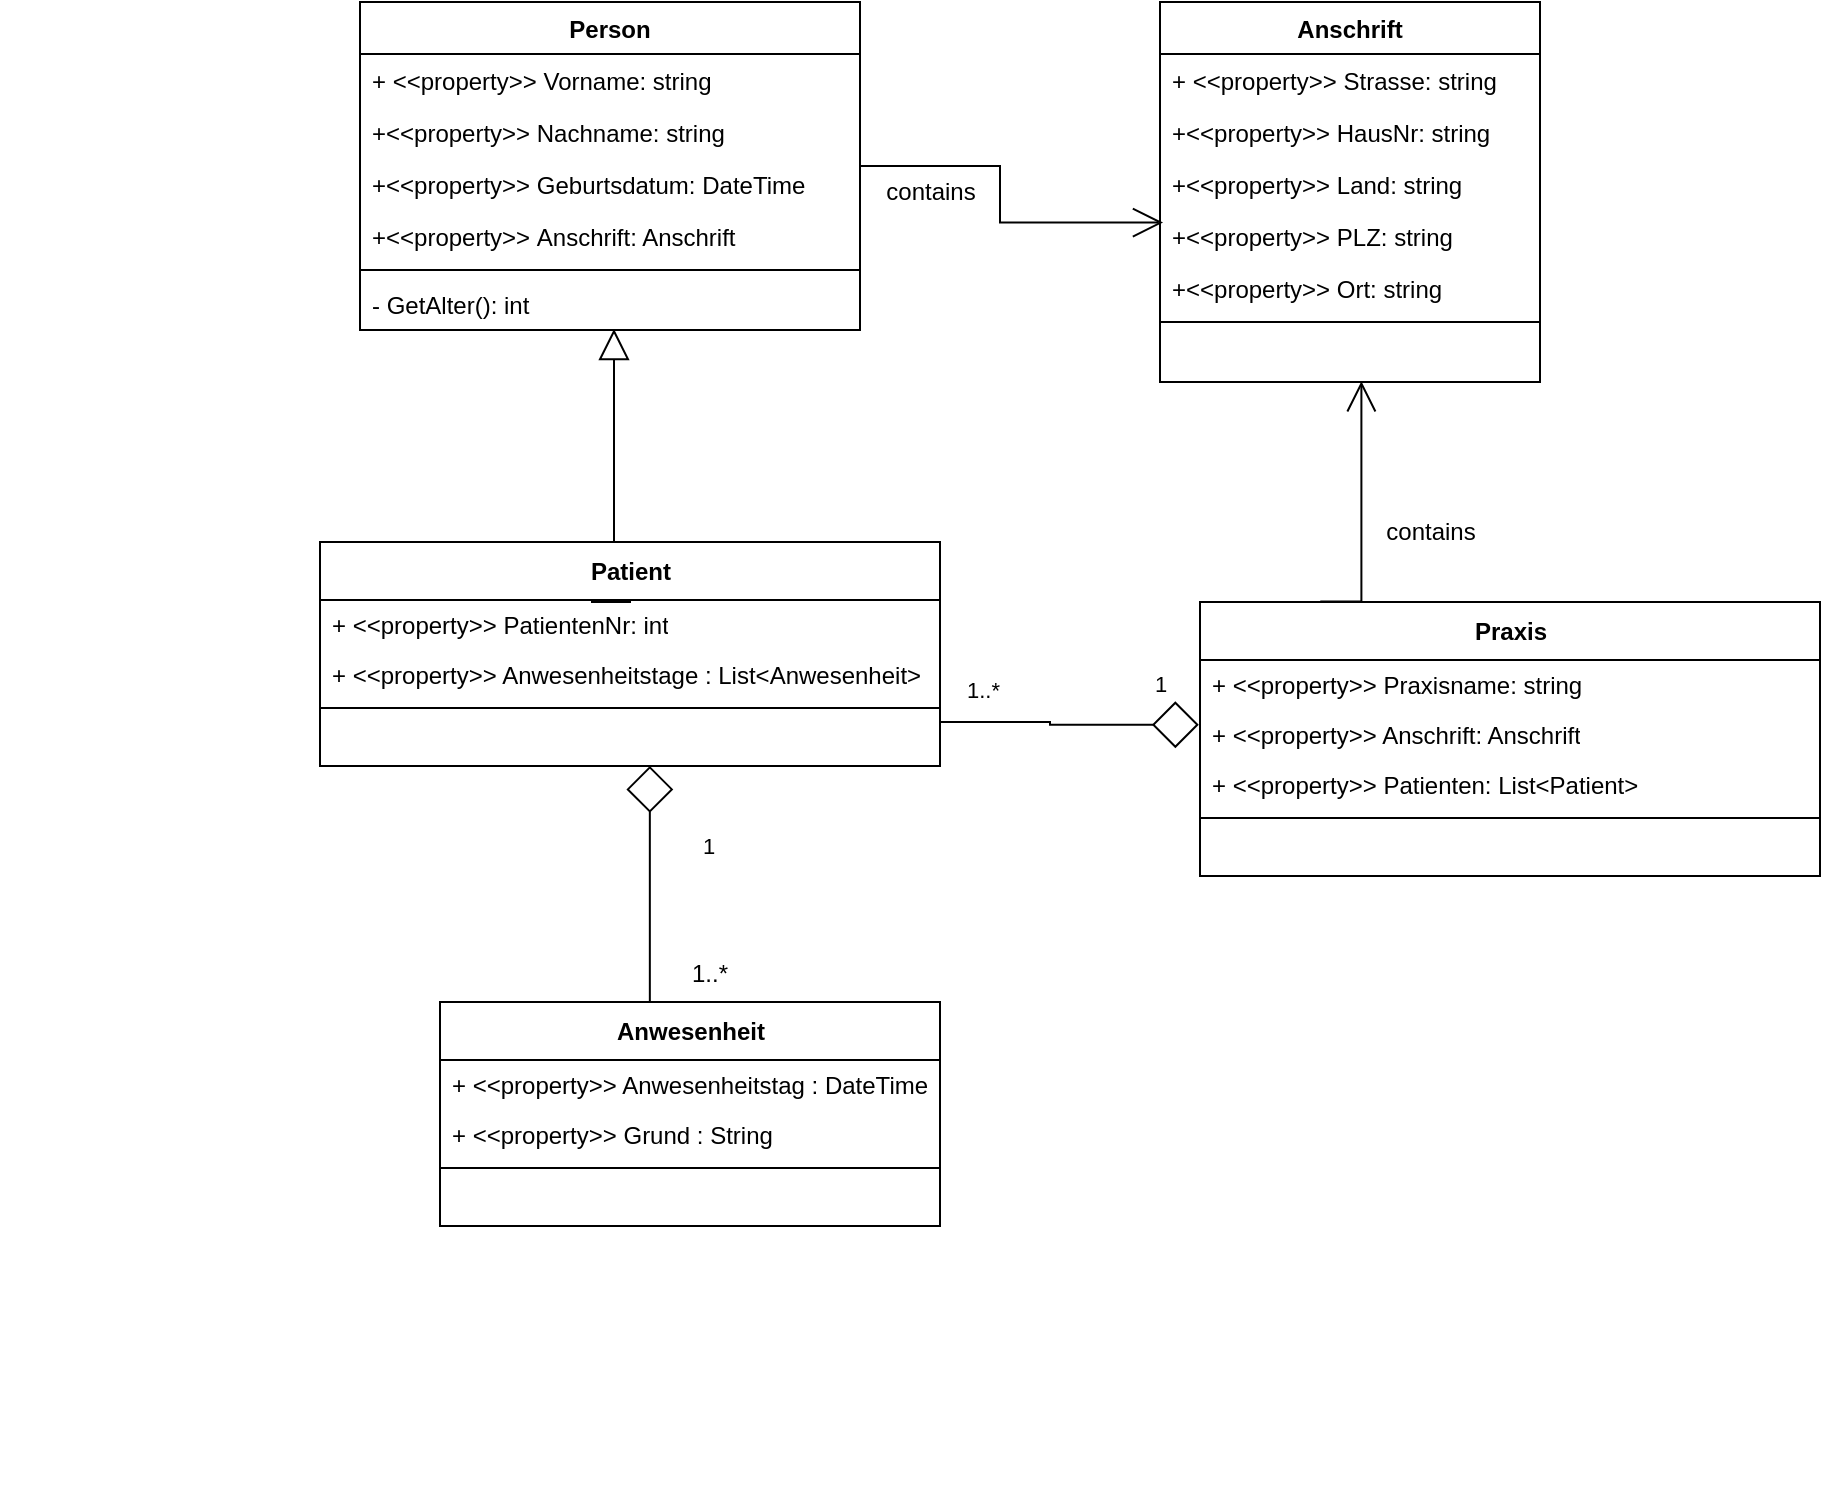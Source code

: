 <mxfile version="21.2.8" type="device">
  <diagram id="C5RBs43oDa-KdzZeNtuy" name="Page-1">
    <mxGraphModel dx="1628" dy="479" grid="1" gridSize="10" guides="1" tooltips="1" connect="1" arrows="1" fold="1" page="1" pageScale="1" pageWidth="827" pageHeight="1169" math="0" shadow="0">
      <root>
        <mxCell id="WIyWlLk6GJQsqaUBKTNV-0" />
        <mxCell id="WIyWlLk6GJQsqaUBKTNV-1" parent="WIyWlLk6GJQsqaUBKTNV-0" />
        <mxCell id="nxO3kpUXnlB7sclZg1Dg-0" style="edgeStyle=orthogonalEdgeStyle;rounded=0;orthogonalLoop=1;jettySize=auto;html=1;entryX=0.008;entryY=0.242;entryDx=0;entryDy=0;entryPerimeter=0;endArrow=open;endFill=0;jumpSize=13;endSize=13;strokeWidth=1;" parent="WIyWlLk6GJQsqaUBKTNV-1" source="9Yggnirqys_y2ko8_a2q-0" target="9Yggnirqys_y2ko8_a2q-25" edge="1">
          <mxGeometry relative="1" as="geometry" />
        </mxCell>
        <mxCell id="9Yggnirqys_y2ko8_a2q-0" value="Person" style="swimlane;fontStyle=1;align=center;verticalAlign=top;childLayout=stackLayout;horizontal=1;startSize=26;horizontalStack=0;resizeParent=1;resizeParentMax=0;resizeLast=0;collapsible=1;marginBottom=0;" parent="WIyWlLk6GJQsqaUBKTNV-1" vertex="1">
          <mxGeometry y="30" width="250" height="164" as="geometry" />
        </mxCell>
        <mxCell id="9Yggnirqys_y2ko8_a2q-1" value="+ &lt;&lt;property&gt;&gt; Vorname: string&#xa;" style="text;strokeColor=none;fillColor=none;align=left;verticalAlign=top;spacingLeft=4;spacingRight=4;overflow=hidden;rotatable=0;points=[[0,0.5],[1,0.5]];portConstraint=eastwest;" parent="9Yggnirqys_y2ko8_a2q-0" vertex="1">
          <mxGeometry y="26" width="250" height="26" as="geometry" />
        </mxCell>
        <mxCell id="9Yggnirqys_y2ko8_a2q-6" value="+&lt;&lt;property&gt;&gt; Nachname: string&#xa;" style="text;strokeColor=none;fillColor=none;align=left;verticalAlign=top;spacingLeft=4;spacingRight=4;overflow=hidden;rotatable=0;points=[[0,0.5],[1,0.5]];portConstraint=eastwest;" parent="9Yggnirqys_y2ko8_a2q-0" vertex="1">
          <mxGeometry y="52" width="250" height="26" as="geometry" />
        </mxCell>
        <mxCell id="9Yggnirqys_y2ko8_a2q-7" value="+&lt;&lt;property&gt;&gt; Geburtsdatum: DateTime&#xa;" style="text;strokeColor=none;fillColor=none;align=left;verticalAlign=top;spacingLeft=4;spacingRight=4;overflow=hidden;rotatable=0;points=[[0,0.5],[1,0.5]];portConstraint=eastwest;" parent="9Yggnirqys_y2ko8_a2q-0" vertex="1">
          <mxGeometry y="78" width="250" height="26" as="geometry" />
        </mxCell>
        <mxCell id="9Yggnirqys_y2ko8_a2q-9" value="+&lt;&lt;property&gt;&gt; Anschrift: Anschrift" style="text;strokeColor=none;fillColor=none;align=left;verticalAlign=top;spacingLeft=4;spacingRight=4;overflow=hidden;rotatable=0;points=[[0,0.5],[1,0.5]];portConstraint=eastwest;" parent="9Yggnirqys_y2ko8_a2q-0" vertex="1">
          <mxGeometry y="104" width="250" height="26" as="geometry" />
        </mxCell>
        <mxCell id="9Yggnirqys_y2ko8_a2q-2" value="" style="line;strokeWidth=1;fillColor=none;align=left;verticalAlign=middle;spacingTop=-1;spacingLeft=3;spacingRight=3;rotatable=0;labelPosition=right;points=[];portConstraint=eastwest;strokeColor=inherit;" parent="9Yggnirqys_y2ko8_a2q-0" vertex="1">
          <mxGeometry y="130" width="250" height="8" as="geometry" />
        </mxCell>
        <mxCell id="9Yggnirqys_y2ko8_a2q-10" value="- GetAlter(): int" style="text;strokeColor=none;fillColor=none;align=left;verticalAlign=top;spacingLeft=4;spacingRight=4;overflow=hidden;rotatable=0;points=[[0,0.5],[1,0.5]];portConstraint=eastwest;" parent="9Yggnirqys_y2ko8_a2q-0" vertex="1">
          <mxGeometry y="138" width="250" height="26" as="geometry" />
        </mxCell>
        <mxCell id="9Yggnirqys_y2ko8_a2q-17" value="Anschrift" style="swimlane;fontStyle=1;align=center;verticalAlign=top;childLayout=stackLayout;horizontal=1;startSize=26;horizontalStack=0;resizeParent=1;resizeParentMax=0;resizeLast=0;collapsible=1;marginBottom=0;" parent="WIyWlLk6GJQsqaUBKTNV-1" vertex="1">
          <mxGeometry x="400" y="30" width="190" height="190" as="geometry" />
        </mxCell>
        <mxCell id="9Yggnirqys_y2ko8_a2q-18" value="+ &lt;&lt;property&gt;&gt; Strasse: string" style="text;strokeColor=none;fillColor=none;align=left;verticalAlign=top;spacingLeft=4;spacingRight=4;overflow=hidden;rotatable=0;points=[[0,0.5],[1,0.5]];portConstraint=eastwest;" parent="9Yggnirqys_y2ko8_a2q-17" vertex="1">
          <mxGeometry y="26" width="190" height="26" as="geometry" />
        </mxCell>
        <mxCell id="9Yggnirqys_y2ko8_a2q-21" value="+&lt;&lt;property&gt;&gt; HausNr: string" style="text;strokeColor=none;fillColor=none;align=left;verticalAlign=top;spacingLeft=4;spacingRight=4;overflow=hidden;rotatable=0;points=[[0,0.5],[1,0.5]];portConstraint=eastwest;" parent="9Yggnirqys_y2ko8_a2q-17" vertex="1">
          <mxGeometry y="52" width="190" height="26" as="geometry" />
        </mxCell>
        <mxCell id="9Yggnirqys_y2ko8_a2q-24" value="+&lt;&lt;property&gt;&gt; Land: string" style="text;strokeColor=none;fillColor=none;align=left;verticalAlign=top;spacingLeft=4;spacingRight=4;overflow=hidden;rotatable=0;points=[[0,0.5],[1,0.5]];portConstraint=eastwest;" parent="9Yggnirqys_y2ko8_a2q-17" vertex="1">
          <mxGeometry y="78" width="190" height="26" as="geometry" />
        </mxCell>
        <mxCell id="9Yggnirqys_y2ko8_a2q-25" value="+&lt;&lt;property&gt;&gt; PLZ: string" style="text;strokeColor=none;fillColor=none;align=left;verticalAlign=top;spacingLeft=4;spacingRight=4;overflow=hidden;rotatable=0;points=[[0,0.5],[1,0.5]];portConstraint=eastwest;" parent="9Yggnirqys_y2ko8_a2q-17" vertex="1">
          <mxGeometry y="104" width="190" height="26" as="geometry" />
        </mxCell>
        <mxCell id="9Yggnirqys_y2ko8_a2q-26" value="+&lt;&lt;property&gt;&gt; Ort: string" style="text;strokeColor=none;fillColor=none;align=left;verticalAlign=top;spacingLeft=4;spacingRight=4;overflow=hidden;rotatable=0;points=[[0,0.5],[1,0.5]];portConstraint=eastwest;" parent="9Yggnirqys_y2ko8_a2q-17" vertex="1">
          <mxGeometry y="130" width="190" height="26" as="geometry" />
        </mxCell>
        <mxCell id="9Yggnirqys_y2ko8_a2q-19" value="" style="line;strokeWidth=1;fillColor=none;align=left;verticalAlign=middle;spacingTop=-1;spacingLeft=3;spacingRight=3;rotatable=0;labelPosition=right;points=[];portConstraint=eastwest;strokeColor=inherit;" parent="9Yggnirqys_y2ko8_a2q-17" vertex="1">
          <mxGeometry y="156" width="190" height="8" as="geometry" />
        </mxCell>
        <mxCell id="9Yggnirqys_y2ko8_a2q-20" value="  " style="text;strokeColor=none;fillColor=none;align=left;verticalAlign=top;spacingLeft=4;spacingRight=4;overflow=hidden;rotatable=0;points=[[0,0.5],[1,0.5]];portConstraint=eastwest;" parent="9Yggnirqys_y2ko8_a2q-17" vertex="1">
          <mxGeometry y="164" width="190" height="26" as="geometry" />
        </mxCell>
        <mxCell id="nxO3kpUXnlB7sclZg1Dg-1" value="contains" style="text;html=1;align=center;verticalAlign=middle;resizable=0;points=[];autosize=1;strokeColor=none;fillColor=none;" parent="WIyWlLk6GJQsqaUBKTNV-1" vertex="1">
          <mxGeometry x="250" y="110" width="70" height="30" as="geometry" />
        </mxCell>
        <mxCell id="P0sR69mKyPlwHJ-o_Sqb-3" value="1" style="edgeLabel;html=1;align=center;verticalAlign=middle;resizable=0;points=[];" parent="WIyWlLk6GJQsqaUBKTNV-1" vertex="1" connectable="0">
          <mxGeometry x="-179.995" y="779.997" as="geometry">
            <mxPoint x="354" y="-328" as="offset" />
          </mxGeometry>
        </mxCell>
        <mxCell id="oBlQNSS4-ehlh0f0SvuO-15" style="edgeStyle=orthogonalEdgeStyle;rounded=0;orthogonalLoop=1;jettySize=auto;html=1;entryX=0.532;entryY=1;entryDx=0;entryDy=0;entryPerimeter=0;strokeWidth=1;endArrow=diamond;endFill=0;startSize=10;endSize=21;" parent="WIyWlLk6GJQsqaUBKTNV-1" source="jHgdwYqLtebXFhTLF7C1-0" target="jHgdwYqLtebXFhTLF7C1-11" edge="1">
          <mxGeometry relative="1" as="geometry">
            <Array as="points">
              <mxPoint x="145" y="540" />
              <mxPoint x="145" y="540" />
            </Array>
          </mxGeometry>
        </mxCell>
        <mxCell id="jHgdwYqLtebXFhTLF7C1-0" value="Anwesenheit" style="swimlane;fontStyle=1;align=center;verticalAlign=middle;childLayout=stackLayout;horizontal=1;startSize=29;horizontalStack=0;resizeParent=1;resizeParentMax=0;resizeLast=0;collapsible=0;marginBottom=0;html=1;" parent="WIyWlLk6GJQsqaUBKTNV-1" vertex="1">
          <mxGeometry x="40" y="530" width="250" height="112" as="geometry" />
        </mxCell>
        <mxCell id="jHgdwYqLtebXFhTLF7C1-1" value="+ &amp;lt;&amp;lt;property&amp;gt;&amp;gt; Anwesenheitstag : DateTime" style="text;html=1;strokeColor=none;fillColor=none;align=left;verticalAlign=middle;spacingLeft=4;spacingRight=4;overflow=hidden;rotatable=0;points=[[0,0.5],[1,0.5]];portConstraint=eastwest;" parent="jHgdwYqLtebXFhTLF7C1-0" vertex="1">
          <mxGeometry y="29" width="250" height="25" as="geometry" />
        </mxCell>
        <mxCell id="jHgdwYqLtebXFhTLF7C1-4" value="+ &amp;lt;&amp;lt;property&amp;gt;&amp;gt; Grund : String" style="text;html=1;strokeColor=none;fillColor=none;align=left;verticalAlign=middle;spacingLeft=4;spacingRight=4;overflow=hidden;rotatable=0;points=[[0,0.5],[1,0.5]];portConstraint=eastwest;" parent="jHgdwYqLtebXFhTLF7C1-0" vertex="1">
          <mxGeometry y="54" width="250" height="25" as="geometry" />
        </mxCell>
        <mxCell id="jHgdwYqLtebXFhTLF7C1-5" value="" style="line;strokeWidth=1;fillColor=none;align=left;verticalAlign=middle;spacingTop=-1;spacingLeft=3;spacingRight=3;rotatable=0;labelPosition=right;points=[];portConstraint=eastwest;strokeColor=inherit;" parent="jHgdwYqLtebXFhTLF7C1-0" vertex="1">
          <mxGeometry y="79" width="250" height="8" as="geometry" />
        </mxCell>
        <mxCell id="jHgdwYqLtebXFhTLF7C1-3" style="text;html=1;strokeColor=none;fillColor=none;align=left;verticalAlign=middle;spacingLeft=4;spacingRight=4;overflow=hidden;rotatable=0;points=[[0,0.5],[1,0.5]];portConstraint=eastwest;" parent="jHgdwYqLtebXFhTLF7C1-0" vertex="1">
          <mxGeometry y="87" width="250" height="25" as="geometry" />
        </mxCell>
        <mxCell id="jHgdwYqLtebXFhTLF7C1-19" value="" style="edgeStyle=orthogonalEdgeStyle;rounded=0;orthogonalLoop=1;jettySize=auto;html=1;strokeWidth=1;endArrow=block;endFill=0;endSize=13;exitX=0.5;exitY=0;exitDx=0;exitDy=0;entryX=0.508;entryY=0.98;entryDx=0;entryDy=0;entryPerimeter=0;" parent="WIyWlLk6GJQsqaUBKTNV-1" source="jHgdwYqLtebXFhTLF7C1-7" target="9Yggnirqys_y2ko8_a2q-10" edge="1">
          <mxGeometry relative="1" as="geometry">
            <mxPoint x="115.5" y="249.7" as="targetPoint" />
            <Array as="points">
              <mxPoint x="135" y="330" />
              <mxPoint x="116" y="330" />
              <mxPoint x="116" y="310" />
              <mxPoint x="127" y="310" />
            </Array>
          </mxGeometry>
        </mxCell>
        <mxCell id="jHgdwYqLtebXFhTLF7C1-7" value="Patient" style="swimlane;fontStyle=1;align=center;verticalAlign=middle;childLayout=stackLayout;horizontal=1;startSize=29;horizontalStack=0;resizeParent=1;resizeParentMax=0;resizeLast=0;collapsible=0;marginBottom=0;html=1;" parent="WIyWlLk6GJQsqaUBKTNV-1" vertex="1">
          <mxGeometry x="-20" y="300" width="310" height="112" as="geometry" />
        </mxCell>
        <mxCell id="jHgdwYqLtebXFhTLF7C1-8" value="+ &amp;lt;&amp;lt;property&amp;gt;&amp;gt; PatientenNr: int" style="text;html=1;strokeColor=none;fillColor=none;align=left;verticalAlign=middle;spacingLeft=4;spacingRight=4;overflow=hidden;rotatable=0;points=[[0,0.5],[1,0.5]];portConstraint=eastwest;" parent="jHgdwYqLtebXFhTLF7C1-7" vertex="1">
          <mxGeometry y="29" width="310" height="25" as="geometry" />
        </mxCell>
        <mxCell id="jHgdwYqLtebXFhTLF7C1-9" value="+ &amp;lt;&amp;lt;property&amp;gt;&amp;gt; Anwesenheitstage : List&amp;lt;Anwesenheit&amp;gt;" style="text;html=1;strokeColor=none;fillColor=none;align=left;verticalAlign=middle;spacingLeft=4;spacingRight=4;overflow=hidden;rotatable=0;points=[[0,0.5],[1,0.5]];portConstraint=eastwest;" parent="jHgdwYqLtebXFhTLF7C1-7" vertex="1">
          <mxGeometry y="54" width="310" height="25" as="geometry" />
        </mxCell>
        <mxCell id="jHgdwYqLtebXFhTLF7C1-10" value="" style="line;strokeWidth=1;fillColor=none;align=left;verticalAlign=middle;spacingTop=-1;spacingLeft=3;spacingRight=3;rotatable=0;labelPosition=right;points=[];portConstraint=eastwest;strokeColor=inherit;" parent="jHgdwYqLtebXFhTLF7C1-7" vertex="1">
          <mxGeometry y="79" width="310" height="8" as="geometry" />
        </mxCell>
        <mxCell id="jHgdwYqLtebXFhTLF7C1-11" value="&lt;i&gt;&amp;nbsp; &amp;nbsp;&lt;/i&gt;" style="text;html=1;strokeColor=none;fillColor=none;align=left;verticalAlign=middle;spacingLeft=4;spacingRight=4;overflow=hidden;rotatable=0;points=[[0,0.5],[1,0.5]];portConstraint=eastwest;" parent="jHgdwYqLtebXFhTLF7C1-7" vertex="1">
          <mxGeometry y="87" width="310" height="25" as="geometry" />
        </mxCell>
        <mxCell id="jHgdwYqLtebXFhTLF7C1-12" value="Praxis" style="swimlane;fontStyle=1;align=center;verticalAlign=middle;childLayout=stackLayout;horizontal=1;startSize=29;horizontalStack=0;resizeParent=1;resizeParentMax=0;resizeLast=0;collapsible=0;marginBottom=0;html=1;" parent="WIyWlLk6GJQsqaUBKTNV-1" vertex="1">
          <mxGeometry x="420" y="330" width="310" height="137" as="geometry" />
        </mxCell>
        <mxCell id="X41YDVkLboifw5gvEPpO-11" value="+ &amp;lt;&amp;lt;property&amp;gt;&amp;gt; Praxisname: string" style="text;html=1;strokeColor=none;fillColor=none;align=left;verticalAlign=middle;spacingLeft=4;spacingRight=4;overflow=hidden;rotatable=0;points=[[0,0.5],[1,0.5]];portConstraint=eastwest;" vertex="1" parent="jHgdwYqLtebXFhTLF7C1-12">
          <mxGeometry y="29" width="310" height="25" as="geometry" />
        </mxCell>
        <mxCell id="X41YDVkLboifw5gvEPpO-12" value="+ &amp;lt;&amp;lt;property&amp;gt;&amp;gt; Anschrift: Anschrift" style="text;html=1;strokeColor=none;fillColor=none;align=left;verticalAlign=middle;spacingLeft=4;spacingRight=4;overflow=hidden;rotatable=0;points=[[0,0.5],[1,0.5]];portConstraint=eastwest;" vertex="1" parent="jHgdwYqLtebXFhTLF7C1-12">
          <mxGeometry y="54" width="310" height="25" as="geometry" />
        </mxCell>
        <mxCell id="X41YDVkLboifw5gvEPpO-13" value="+ &amp;lt;&amp;lt;property&amp;gt;&amp;gt; Patienten: List&amp;lt;Patient&amp;gt;" style="text;html=1;strokeColor=none;fillColor=none;align=left;verticalAlign=middle;spacingLeft=4;spacingRight=4;overflow=hidden;rotatable=0;points=[[0,0.5],[1,0.5]];portConstraint=eastwest;" vertex="1" parent="jHgdwYqLtebXFhTLF7C1-12">
          <mxGeometry y="79" width="310" height="25" as="geometry" />
        </mxCell>
        <mxCell id="jHgdwYqLtebXFhTLF7C1-15" value="" style="line;strokeWidth=1;fillColor=none;align=left;verticalAlign=middle;spacingTop=-1;spacingLeft=3;spacingRight=3;rotatable=0;labelPosition=right;points=[];portConstraint=eastwest;strokeColor=inherit;" parent="jHgdwYqLtebXFhTLF7C1-12" vertex="1">
          <mxGeometry y="104" width="310" height="8" as="geometry" />
        </mxCell>
        <mxCell id="X41YDVkLboifw5gvEPpO-14" value="&amp;nbsp;&amp;nbsp;" style="text;html=1;strokeColor=none;fillColor=none;align=left;verticalAlign=middle;spacingLeft=4;spacingRight=4;overflow=hidden;rotatable=0;points=[[0,0.5],[1,0.5]];portConstraint=eastwest;" vertex="1" parent="jHgdwYqLtebXFhTLF7C1-12">
          <mxGeometry y="112" width="310" height="25" as="geometry" />
        </mxCell>
        <mxCell id="oBlQNSS4-ehlh0f0SvuO-9" value="1..*" style="text;strokeColor=none;fillColor=none;align=left;verticalAlign=middle;spacingLeft=4;spacingRight=4;overflow=hidden;points=[[0,0.5],[1,0.5]];portConstraint=eastwest;rotatable=0;" parent="WIyWlLk6GJQsqaUBKTNV-1" vertex="1">
          <mxGeometry x="160" y="500" width="40" height="30" as="geometry" />
        </mxCell>
        <mxCell id="oBlQNSS4-ehlh0f0SvuO-14" style="edgeStyle=orthogonalEdgeStyle;rounded=0;orthogonalLoop=1;jettySize=auto;html=1;entryX=-0.002;entryY=0.294;entryDx=0;entryDy=0;entryPerimeter=0;strokeWidth=1;endArrow=diamond;endFill=0;startSize=10;endSize=21;exitX=1;exitY=0.5;exitDx=0;exitDy=0;" parent="WIyWlLk6GJQsqaUBKTNV-1" source="jHgdwYqLtebXFhTLF7C1-9" edge="1">
          <mxGeometry relative="1" as="geometry">
            <mxPoint x="300" y="391" as="sourcePoint" />
            <Array as="points">
              <mxPoint x="290" y="390" />
              <mxPoint x="345" y="390" />
              <mxPoint x="345" y="391" />
            </Array>
            <mxPoint x="419.38" y="391.35" as="targetPoint" />
          </mxGeometry>
        </mxCell>
        <mxCell id="wILQS419StuPn1y6B4lR-1" value="1..*" style="edgeLabel;html=1;align=right;verticalAlign=middle;resizable=0;points=[];" parent="oBlQNSS4-ehlh0f0SvuO-14" vertex="1" connectable="0">
          <mxGeometry x="0.033" relative="1" as="geometry">
            <mxPoint x="-25" y="-17" as="offset" />
          </mxGeometry>
        </mxCell>
        <mxCell id="wILQS419StuPn1y6B4lR-2" value="1" style="edgeLabel;html=1;align=center;verticalAlign=middle;resizable=0;points=[];" parent="oBlQNSS4-ehlh0f0SvuO-14" vertex="1" connectable="0">
          <mxGeometry x="0.093" y="-1" relative="1" as="geometry">
            <mxPoint x="50" y="-22" as="offset" />
          </mxGeometry>
        </mxCell>
        <mxCell id="oBlQNSS4-ehlh0f0SvuO-16" style="edgeStyle=orthogonalEdgeStyle;rounded=0;orthogonalLoop=1;jettySize=auto;html=1;entryX=0.53;entryY=0.985;entryDx=0;entryDy=0;entryPerimeter=0;endArrow=open;endFill=0;jumpSize=13;endSize=13;strokeWidth=1;exitX=0.194;exitY=-0.002;exitDx=0;exitDy=0;exitPerimeter=0;" parent="WIyWlLk6GJQsqaUBKTNV-1" source="jHgdwYqLtebXFhTLF7C1-12" target="9Yggnirqys_y2ko8_a2q-20" edge="1">
          <mxGeometry relative="1" as="geometry">
            <mxPoint x="500" y="320" as="sourcePoint" />
            <mxPoint x="500.13" y="249.07" as="targetPoint" />
            <Array as="points">
              <mxPoint x="501" y="330" />
            </Array>
          </mxGeometry>
        </mxCell>
        <mxCell id="oBlQNSS4-ehlh0f0SvuO-17" value="contains" style="text;html=1;align=center;verticalAlign=middle;resizable=0;points=[];autosize=1;strokeColor=none;fillColor=none;" parent="WIyWlLk6GJQsqaUBKTNV-1" vertex="1">
          <mxGeometry x="500" y="280" width="70" height="30" as="geometry" />
        </mxCell>
      </root>
    </mxGraphModel>
  </diagram>
</mxfile>
